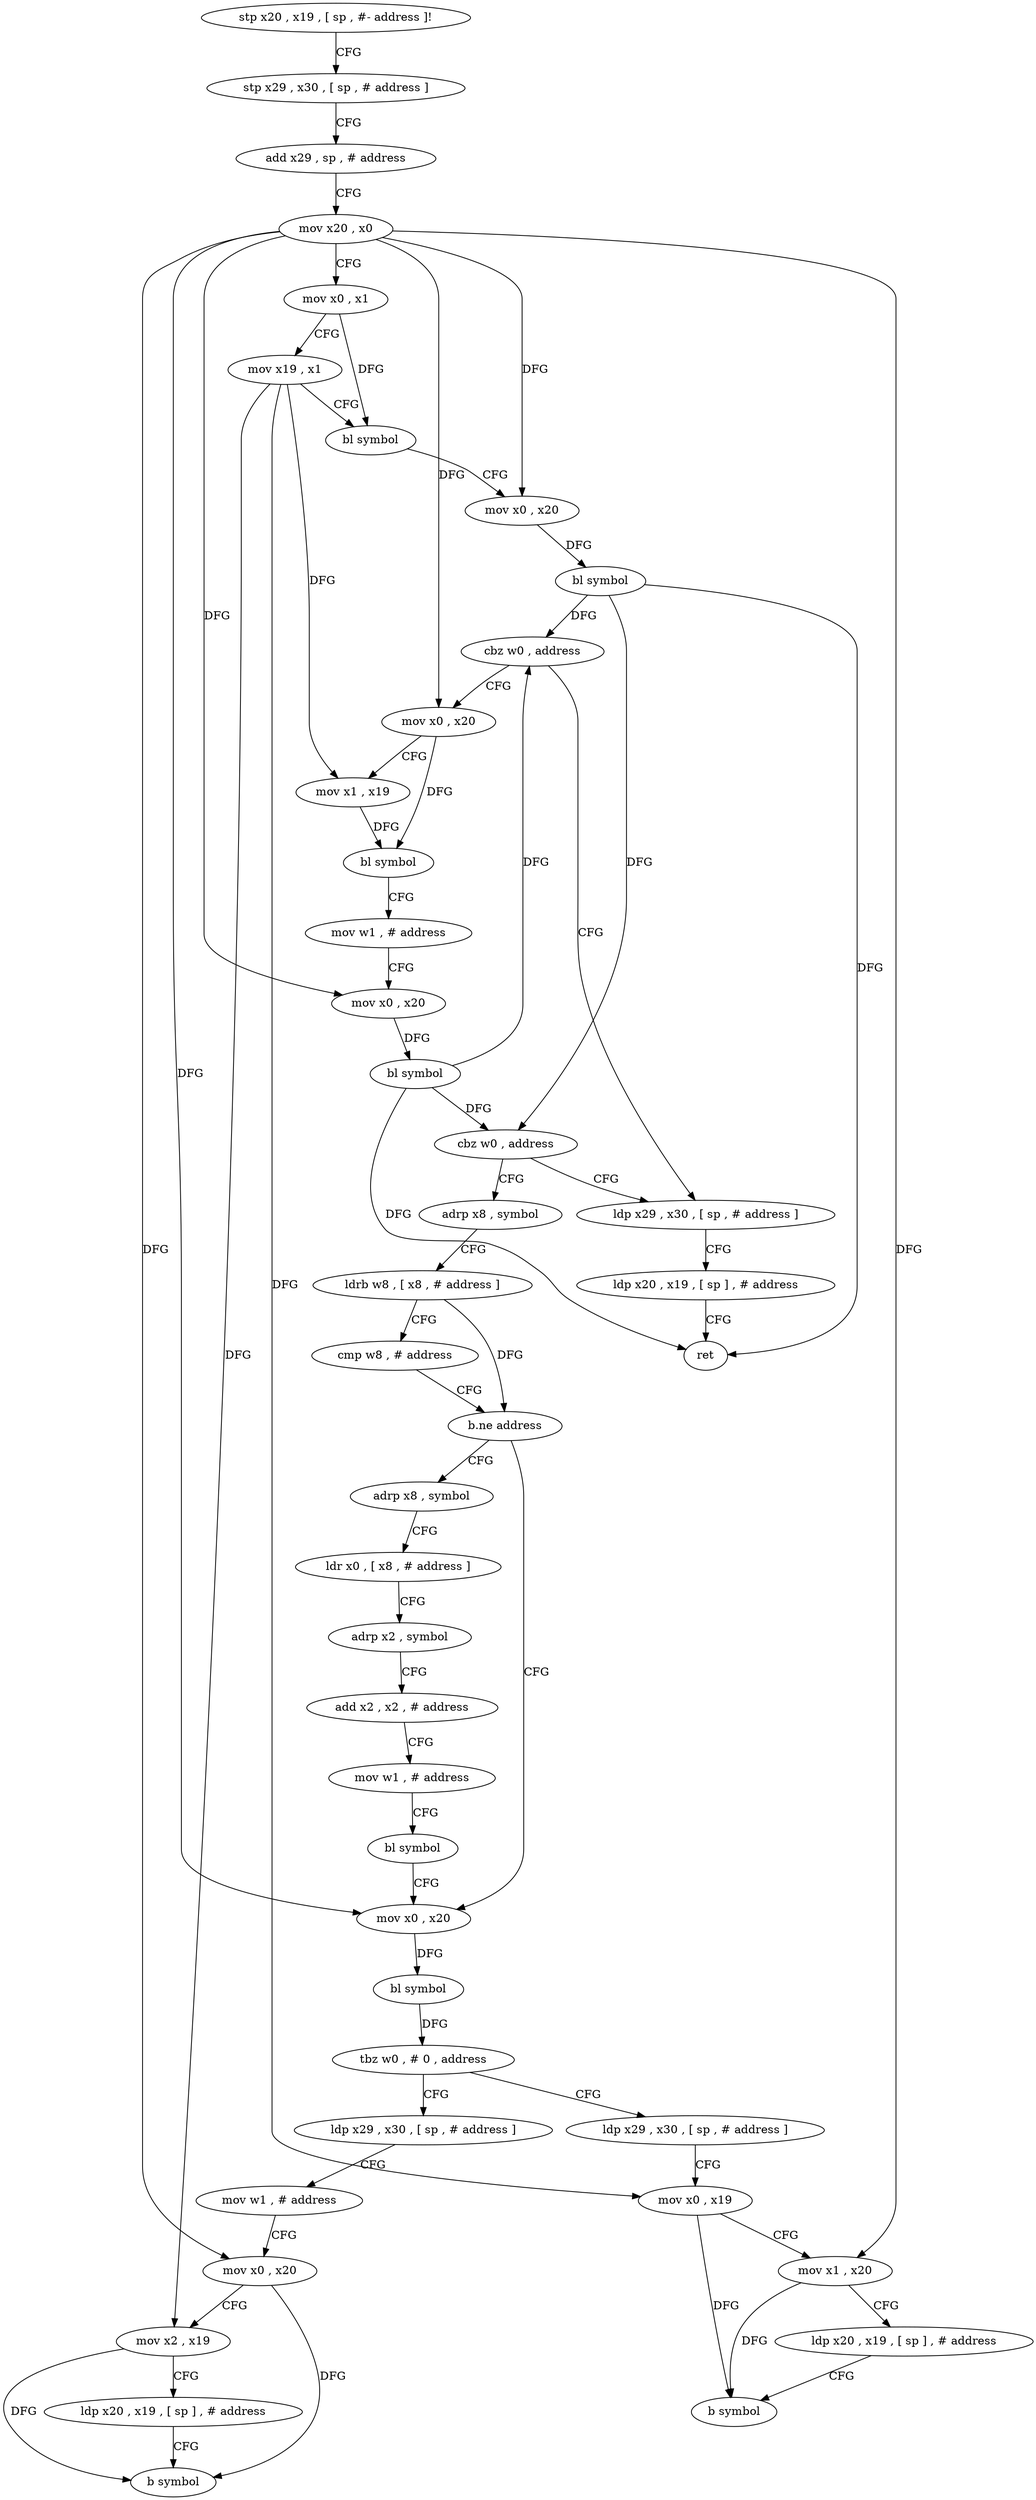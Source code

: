 digraph "func" {
"4202836" [label = "stp x20 , x19 , [ sp , #- address ]!" ]
"4202840" [label = "stp x29 , x30 , [ sp , # address ]" ]
"4202844" [label = "add x29 , sp , # address" ]
"4202848" [label = "mov x20 , x0" ]
"4202852" [label = "mov x0 , x1" ]
"4202856" [label = "mov x19 , x1" ]
"4202860" [label = "bl symbol" ]
"4202864" [label = "mov x0 , x20" ]
"4202868" [label = "bl symbol" ]
"4202872" [label = "cbz w0 , address" ]
"4202976" [label = "ldp x29 , x30 , [ sp , # address ]" ]
"4202876" [label = "mov x0 , x20" ]
"4202980" [label = "ldp x20 , x19 , [ sp ] , # address" ]
"4202984" [label = "ret" ]
"4202880" [label = "mov x1 , x19" ]
"4202884" [label = "bl symbol" ]
"4202888" [label = "mov w1 , # address" ]
"4202892" [label = "mov x0 , x20" ]
"4202896" [label = "bl symbol" ]
"4202900" [label = "cbz w0 , address" ]
"4202904" [label = "adrp x8 , symbol" ]
"4202908" [label = "ldrb w8 , [ x8 , # address ]" ]
"4202912" [label = "cmp w8 , # address" ]
"4202916" [label = "b.ne address" ]
"4202944" [label = "mov x0 , x20" ]
"4202920" [label = "adrp x8 , symbol" ]
"4202948" [label = "bl symbol" ]
"4202952" [label = "tbz w0 , # 0 , address" ]
"4202988" [label = "ldp x29 , x30 , [ sp , # address ]" ]
"4202956" [label = "ldp x29 , x30 , [ sp , # address ]" ]
"4202924" [label = "ldr x0 , [ x8 , # address ]" ]
"4202928" [label = "adrp x2 , symbol" ]
"4202932" [label = "add x2 , x2 , # address" ]
"4202936" [label = "mov w1 , # address" ]
"4202940" [label = "bl symbol" ]
"4202992" [label = "mov w1 , # address" ]
"4202996" [label = "mov x0 , x20" ]
"4203000" [label = "mov x2 , x19" ]
"4203004" [label = "ldp x20 , x19 , [ sp ] , # address" ]
"4203008" [label = "b symbol" ]
"4202960" [label = "mov x0 , x19" ]
"4202964" [label = "mov x1 , x20" ]
"4202968" [label = "ldp x20 , x19 , [ sp ] , # address" ]
"4202972" [label = "b symbol" ]
"4202836" -> "4202840" [ label = "CFG" ]
"4202840" -> "4202844" [ label = "CFG" ]
"4202844" -> "4202848" [ label = "CFG" ]
"4202848" -> "4202852" [ label = "CFG" ]
"4202848" -> "4202864" [ label = "DFG" ]
"4202848" -> "4202876" [ label = "DFG" ]
"4202848" -> "4202892" [ label = "DFG" ]
"4202848" -> "4202944" [ label = "DFG" ]
"4202848" -> "4202996" [ label = "DFG" ]
"4202848" -> "4202964" [ label = "DFG" ]
"4202852" -> "4202856" [ label = "CFG" ]
"4202852" -> "4202860" [ label = "DFG" ]
"4202856" -> "4202860" [ label = "CFG" ]
"4202856" -> "4202880" [ label = "DFG" ]
"4202856" -> "4203000" [ label = "DFG" ]
"4202856" -> "4202960" [ label = "DFG" ]
"4202860" -> "4202864" [ label = "CFG" ]
"4202864" -> "4202868" [ label = "DFG" ]
"4202868" -> "4202872" [ label = "DFG" ]
"4202868" -> "4202984" [ label = "DFG" ]
"4202868" -> "4202900" [ label = "DFG" ]
"4202872" -> "4202976" [ label = "CFG" ]
"4202872" -> "4202876" [ label = "CFG" ]
"4202976" -> "4202980" [ label = "CFG" ]
"4202876" -> "4202880" [ label = "CFG" ]
"4202876" -> "4202884" [ label = "DFG" ]
"4202980" -> "4202984" [ label = "CFG" ]
"4202880" -> "4202884" [ label = "DFG" ]
"4202884" -> "4202888" [ label = "CFG" ]
"4202888" -> "4202892" [ label = "CFG" ]
"4202892" -> "4202896" [ label = "DFG" ]
"4202896" -> "4202900" [ label = "DFG" ]
"4202896" -> "4202872" [ label = "DFG" ]
"4202896" -> "4202984" [ label = "DFG" ]
"4202900" -> "4202976" [ label = "CFG" ]
"4202900" -> "4202904" [ label = "CFG" ]
"4202904" -> "4202908" [ label = "CFG" ]
"4202908" -> "4202912" [ label = "CFG" ]
"4202908" -> "4202916" [ label = "DFG" ]
"4202912" -> "4202916" [ label = "CFG" ]
"4202916" -> "4202944" [ label = "CFG" ]
"4202916" -> "4202920" [ label = "CFG" ]
"4202944" -> "4202948" [ label = "DFG" ]
"4202920" -> "4202924" [ label = "CFG" ]
"4202948" -> "4202952" [ label = "DFG" ]
"4202952" -> "4202988" [ label = "CFG" ]
"4202952" -> "4202956" [ label = "CFG" ]
"4202988" -> "4202992" [ label = "CFG" ]
"4202956" -> "4202960" [ label = "CFG" ]
"4202924" -> "4202928" [ label = "CFG" ]
"4202928" -> "4202932" [ label = "CFG" ]
"4202932" -> "4202936" [ label = "CFG" ]
"4202936" -> "4202940" [ label = "CFG" ]
"4202940" -> "4202944" [ label = "CFG" ]
"4202992" -> "4202996" [ label = "CFG" ]
"4202996" -> "4203000" [ label = "CFG" ]
"4202996" -> "4203008" [ label = "DFG" ]
"4203000" -> "4203004" [ label = "CFG" ]
"4203000" -> "4203008" [ label = "DFG" ]
"4203004" -> "4203008" [ label = "CFG" ]
"4202960" -> "4202964" [ label = "CFG" ]
"4202960" -> "4202972" [ label = "DFG" ]
"4202964" -> "4202968" [ label = "CFG" ]
"4202964" -> "4202972" [ label = "DFG" ]
"4202968" -> "4202972" [ label = "CFG" ]
}
